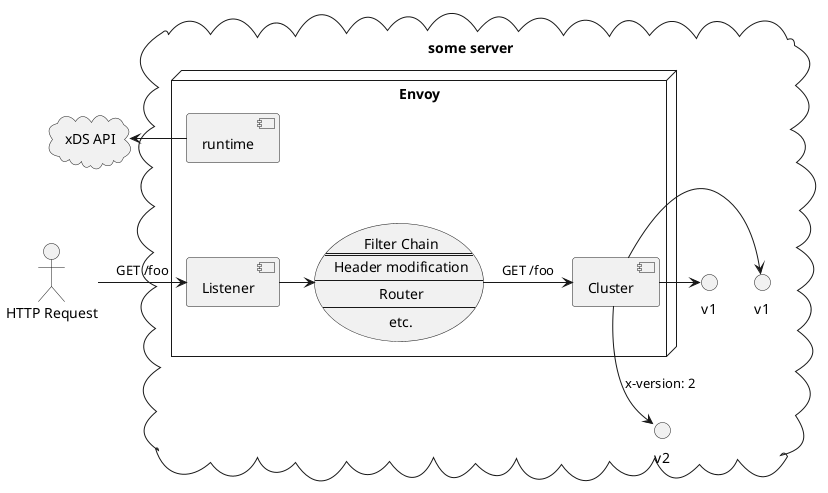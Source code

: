 @startuml

request as "HTTP Request"
cloud "xDS API"

cloud "some server" {
	together {
		() v1a as "v1"
		() v1b as "v1"
	}
	together {
		() v2a as "v2"
	}
	node "Envoy" {
		request -right-> [Listener] : GET /foo
		[runtime] -[hidden]-> [Listener]
		
		usecase FilterC as "Filter Chain
		==
		Header modification
		--
		Router
		--
		etc."

		[Listener] -right-> FilterC
		FilterC -right-> [Cluster] : GET /foo
		[runtime] -left-> [xDS API]
  	[Cluster] -right-> () v1a
  	[Cluster] -right-> () v1b
  	[Cluster] -right-> () v2a : "x-version: 2"
		() v1b -[hidden]down-> () v2a
	}
}

@enduml
